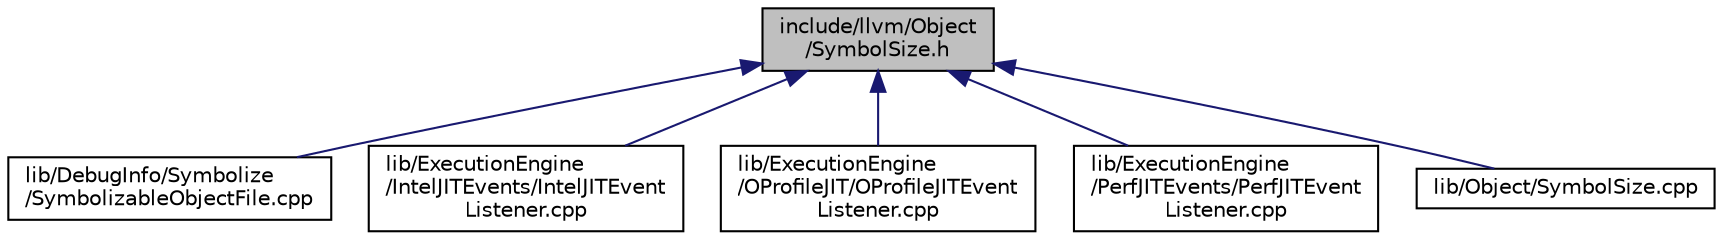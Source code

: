 digraph "include/llvm/Object/SymbolSize.h"
{
 // LATEX_PDF_SIZE
  bgcolor="transparent";
  edge [fontname="Helvetica",fontsize="10",labelfontname="Helvetica",labelfontsize="10"];
  node [fontname="Helvetica",fontsize="10",shape="box"];
  Node1 [label="include/llvm/Object\l/SymbolSize.h",height=0.2,width=0.4,color="black", fillcolor="grey75", style="filled", fontcolor="black",tooltip=" "];
  Node1 -> Node2 [dir="back",color="midnightblue",fontsize="10",style="solid",fontname="Helvetica"];
  Node2 [label="lib/DebugInfo/Symbolize\l/SymbolizableObjectFile.cpp",height=0.2,width=0.4,color="black",URL="$SymbolizableObjectFile_8cpp.html",tooltip=" "];
  Node1 -> Node3 [dir="back",color="midnightblue",fontsize="10",style="solid",fontname="Helvetica"];
  Node3 [label="lib/ExecutionEngine\l/IntelJITEvents/IntelJITEvent\lListener.cpp",height=0.2,width=0.4,color="black",URL="$IntelJITEventListener_8cpp.html",tooltip=" "];
  Node1 -> Node4 [dir="back",color="midnightblue",fontsize="10",style="solid",fontname="Helvetica"];
  Node4 [label="lib/ExecutionEngine\l/OProfileJIT/OProfileJITEvent\lListener.cpp",height=0.2,width=0.4,color="black",URL="$OProfileJITEventListener_8cpp.html",tooltip=" "];
  Node1 -> Node5 [dir="back",color="midnightblue",fontsize="10",style="solid",fontname="Helvetica"];
  Node5 [label="lib/ExecutionEngine\l/PerfJITEvents/PerfJITEvent\lListener.cpp",height=0.2,width=0.4,color="black",URL="$PerfJITEventListener_8cpp.html",tooltip=" "];
  Node1 -> Node6 [dir="back",color="midnightblue",fontsize="10",style="solid",fontname="Helvetica"];
  Node6 [label="lib/Object/SymbolSize.cpp",height=0.2,width=0.4,color="black",URL="$SymbolSize_8cpp.html",tooltip=" "];
}
